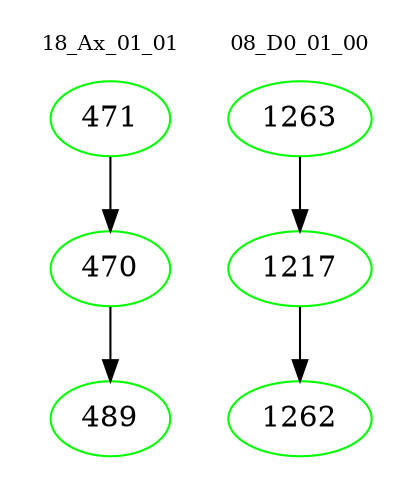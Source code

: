 digraph{
subgraph cluster_0 {
color = white
label = "18_Ax_01_01";
fontsize=10;
T0_471 [label="471", color="green"]
T0_471 -> T0_470 [color="black"]
T0_470 [label="470", color="green"]
T0_470 -> T0_489 [color="black"]
T0_489 [label="489", color="green"]
}
subgraph cluster_1 {
color = white
label = "08_D0_01_00";
fontsize=10;
T1_1263 [label="1263", color="green"]
T1_1263 -> T1_1217 [color="black"]
T1_1217 [label="1217", color="green"]
T1_1217 -> T1_1262 [color="black"]
T1_1262 [label="1262", color="green"]
}
}
